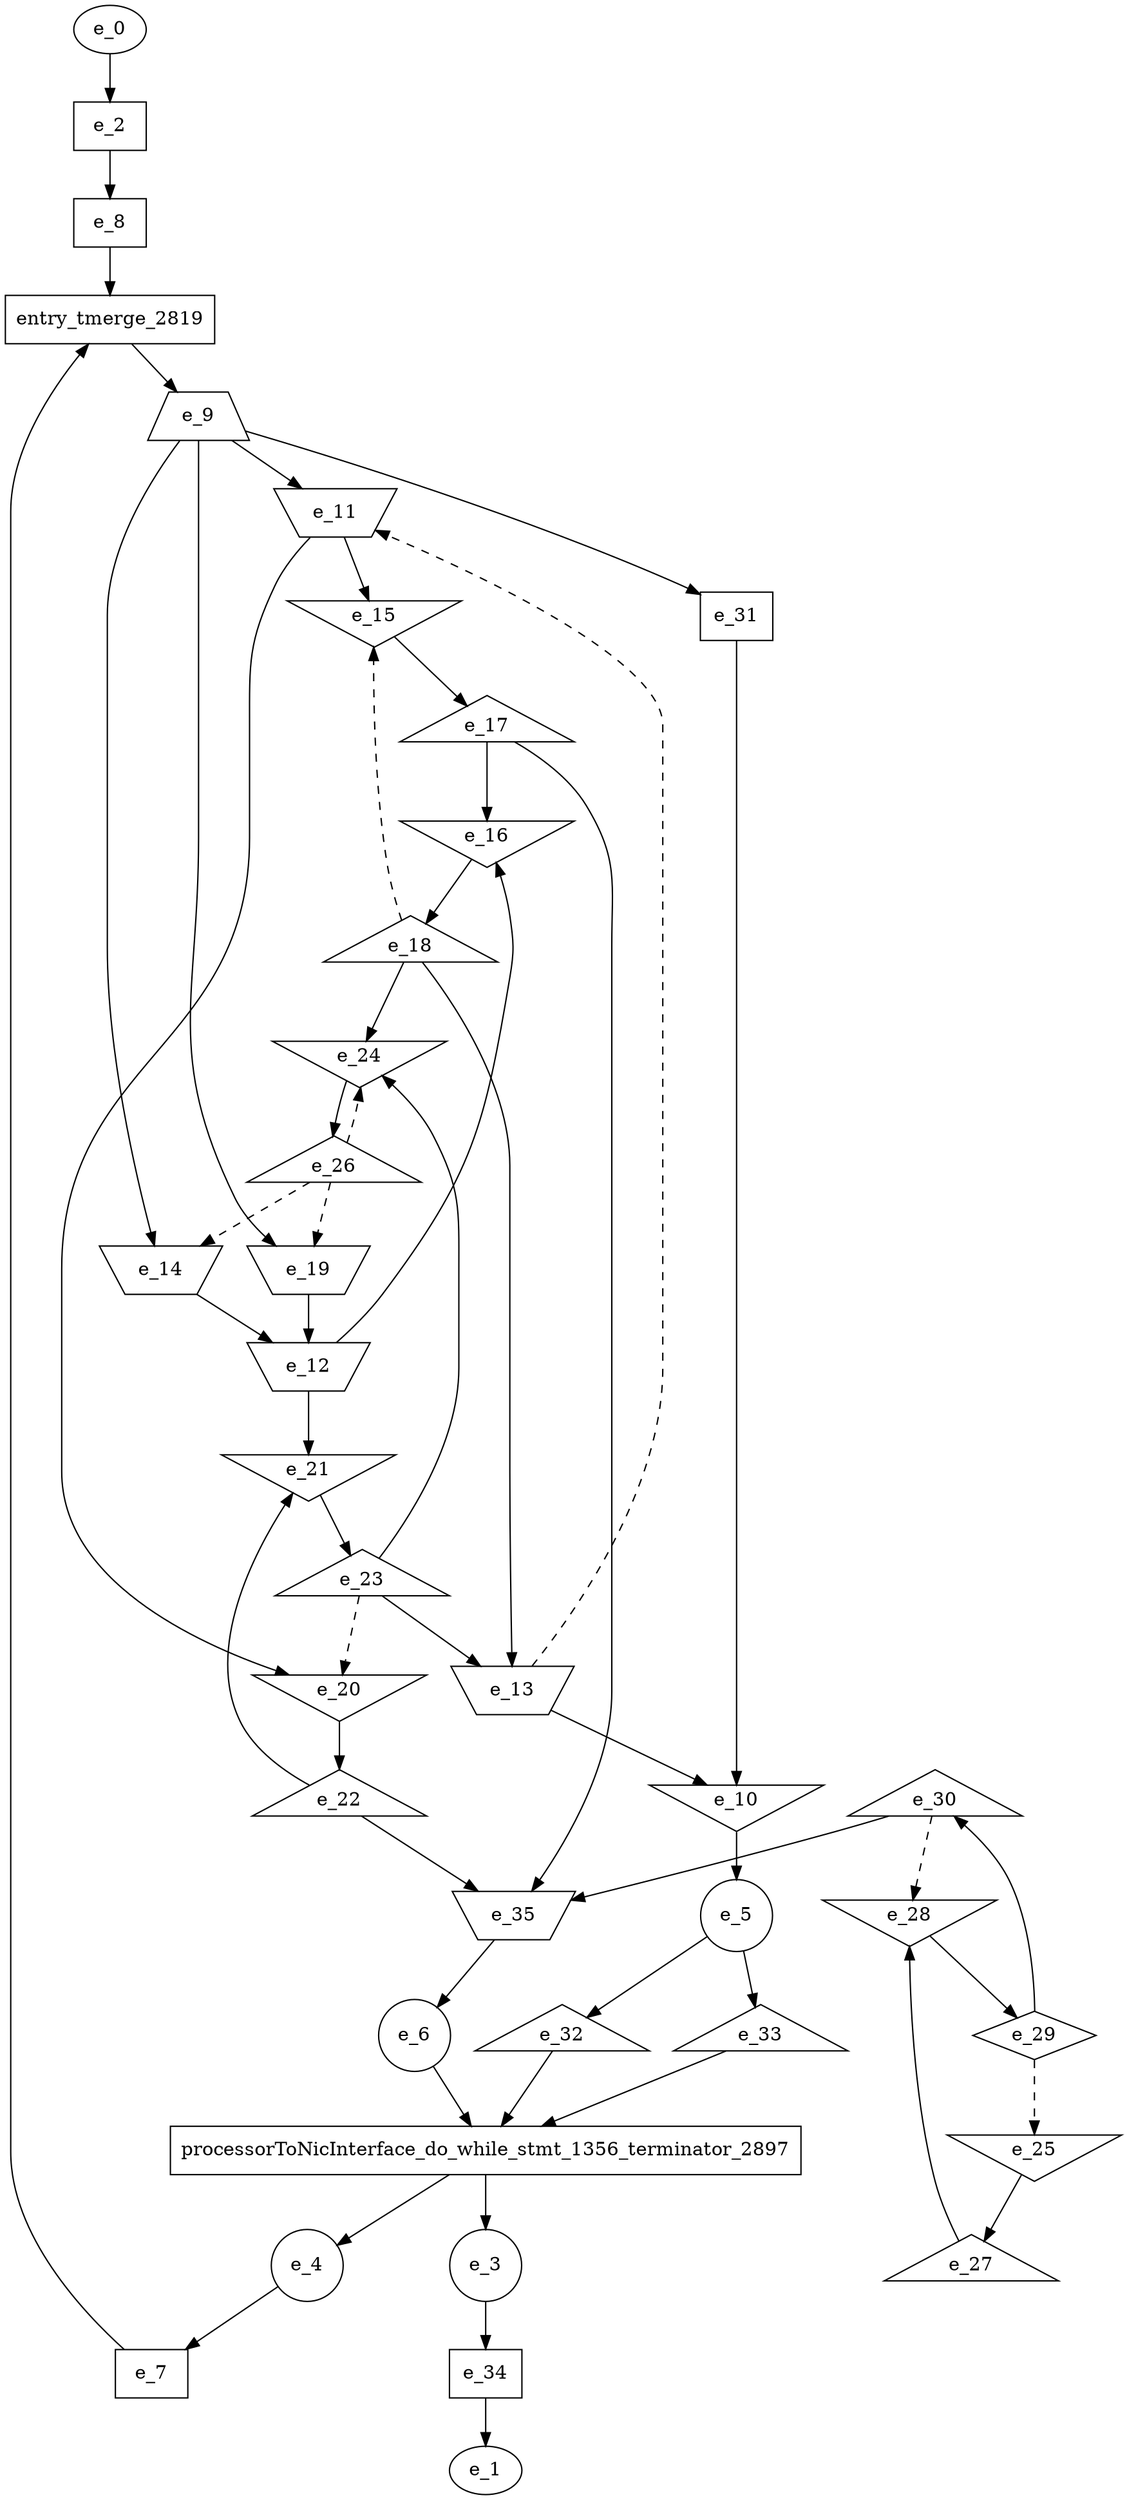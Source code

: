 digraph control_path {
  e_0: entry_node : n ;
  e_1: exit_node : s ;
  e_2 [shape = dot];
  e_3 [shape = circle];
  e_4 [shape = circle];
  e_5 [shape = circle];
  e_6 [shape = circle];
  e_7 [shape = dot];
  e_8 [shape = dot];
  e_9 [shape = trapezium];
  e_10 [shape = invtriangle];
  e_11 [shape = invtrapezium];
  e_12 [shape = invtrapezium];
  e_13 [shape = invtrapezium];
  e_14 [shape = invtrapezium];
  e_15 [shape = invtriangle];
  e_16 [shape = invtriangle];
  e_17 [shape = triangle];
  e_18 [shape = triangle];
  e_19 [shape = invtrapezium];
  e_20 [shape = invtriangle];
  e_21 [shape = invtriangle];
  e_22 [shape = triangle];
  e_23 [shape = triangle];
  e_24 [shape = invtriangle];
  e_25 [shape = invtriangle];
  e_26 [shape = triangle];
  e_27 [shape = triangle];
  e_28 [shape = invtriangle];
  e_29 [shape = diamond];
  e_30 [shape = triangle];
  e_31 [shape = dot];
  e_32 [shape = triangle];
  e_33 [shape = triangle];
  e_34 [shape = dot];
  e_35 [shape = invtrapezium];
  e_34 -> e_1;
  e_0 -> e_2;
  e_10 -> e_5;
  e_35 -> e_6;
  e_4 -> e_7;
  e_2 -> e_8;
  e_31 -> e_10;
  e_13 -> e_10;
  e_9 -> e_11;
  e_13 -> e_11[style = dashed];
  e_14 -> e_12;
  e_19 -> e_12;
  e_23 -> e_13;
  e_18 -> e_13;
  e_9 -> e_14;
  e_26 -> e_14[style = dashed];
  e_11 -> e_15;
  e_18 -> e_15[style = dashed];
  e_12 -> e_16;
  e_17 -> e_16;
  e_15 -> e_17;
  e_16 -> e_18;
  e_9 -> e_19;
  e_26 -> e_19[style = dashed];
  e_11 -> e_20;
  e_23 -> e_20[style = dashed];
  e_12 -> e_21;
  e_22 -> e_21;
  e_20 -> e_22;
  e_21 -> e_23;
  e_23 -> e_24;
  e_18 -> e_24;
  e_26 -> e_24[style = dashed];
  e_29 -> e_25[style = dashed];
  e_24 -> e_26;
  e_25 -> e_27;
  e_27 -> e_28;
  e_30 -> e_28[style = dashed];
  e_28 -> e_29;
  e_29 -> e_30;
  e_9 -> e_31;
  e_5 -> e_32;
  e_5 -> e_33;
  e_3 -> e_34;
  e_30 -> e_35;
  e_17 -> e_35;
  e_22 -> e_35;
  processorToNicInterface_do_while_stmt_1356_terminator_2897 [shape=rectangle];
e_6 -> processorToNicInterface_do_while_stmt_1356_terminator_2897;
e_33 -> processorToNicInterface_do_while_stmt_1356_terminator_2897;
e_32 -> processorToNicInterface_do_while_stmt_1356_terminator_2897;
processorToNicInterface_do_while_stmt_1356_terminator_2897 -> e_4;
processorToNicInterface_do_while_stmt_1356_terminator_2897 -> e_3;
entry_tmerge_2819 [shape = rectangle]; 
e_7 -> entry_tmerge_2819;
e_8 -> entry_tmerge_2819;
entry_tmerge_2819 -> e_9;
}
